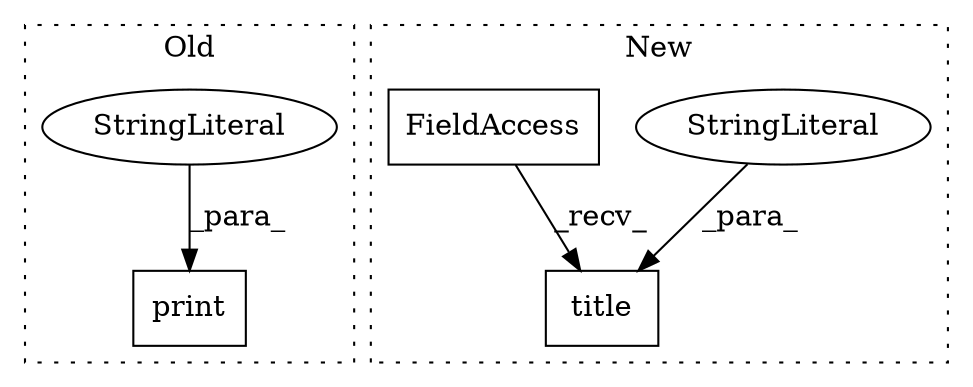 digraph G {
subgraph cluster0 {
1 [label="print" a="32" s="1175,1253" l="6,1" shape="box"];
5 [label="StringLiteral" a="45" s="1181" l="30" shape="ellipse"];
label = "Old";
style="dotted";
}
subgraph cluster1 {
2 [label="title" a="32" s="2528,2559" l="6,1" shape="box"];
3 [label="StringLiteral" a="45" s="2534" l="25" shape="ellipse"];
4 [label="FieldAccess" a="22" s="2510" l="10" shape="box"];
label = "New";
style="dotted";
}
3 -> 2 [label="_para_"];
4 -> 2 [label="_recv_"];
5 -> 1 [label="_para_"];
}
